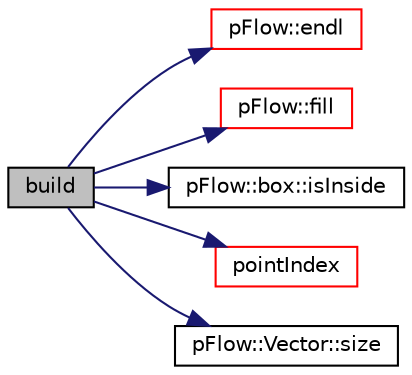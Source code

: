 digraph "build"
{
 // LATEX_PDF_SIZE
  edge [fontname="Helvetica",fontsize="10",labelfontname="Helvetica",labelfontsize="10"];
  node [fontname="Helvetica",fontsize="10",shape=record];
  rankdir="LR";
  Node1 [label="build",height=0.2,width=0.4,color="black", fillcolor="grey75", style="filled", fontcolor="black",tooltip=" "];
  Node1 -> Node2 [color="midnightblue",fontsize="10",style="solid",fontname="Helvetica"];
  Node2 [label="pFlow::endl",height=0.2,width=0.4,color="red", fillcolor="white", style="filled",URL="$namespacepFlow.html#aba8f0c455a3fdb4b05ad33a25b13b189",tooltip="Add newline and flush stream."];
  Node1 -> Node4 [color="midnightblue",fontsize="10",style="solid",fontname="Helvetica"];
  Node4 [label="pFlow::fill",height=0.2,width=0.4,color="red", fillcolor="white", style="filled",URL="$namespacepFlow.html#a36d8f6f405716742d4830920f6db371c",tooltip=" "];
  Node1 -> Node6 [color="midnightblue",fontsize="10",style="solid",fontname="Helvetica"];
  Node6 [label="pFlow::box::isInside",height=0.2,width=0.4,color="black", fillcolor="white", style="filled",URL="$classpFlow_1_1box.html#a898603c1e4e433d2f304d86f1a22c53c",tooltip=" "];
  Node1 -> Node7 [color="midnightblue",fontsize="10",style="solid",fontname="Helvetica"];
  Node7 [label="pointIndex",height=0.2,width=0.4,color="red", fillcolor="white", style="filled",URL="$classpFlow_1_1collisionCheck.html#a20d02c7bd0986e3afdb68ea33f560b2e",tooltip=" "];
  Node1 -> Node9 [color="midnightblue",fontsize="10",style="solid",fontname="Helvetica"];
  Node9 [label="pFlow::Vector::size",height=0.2,width=0.4,color="black", fillcolor="white", style="filled",URL="$classpFlow_1_1Vector.html#a10efdf47ffedbdc720f71c2f72b98d98",tooltip="Size of the vector."];
}
